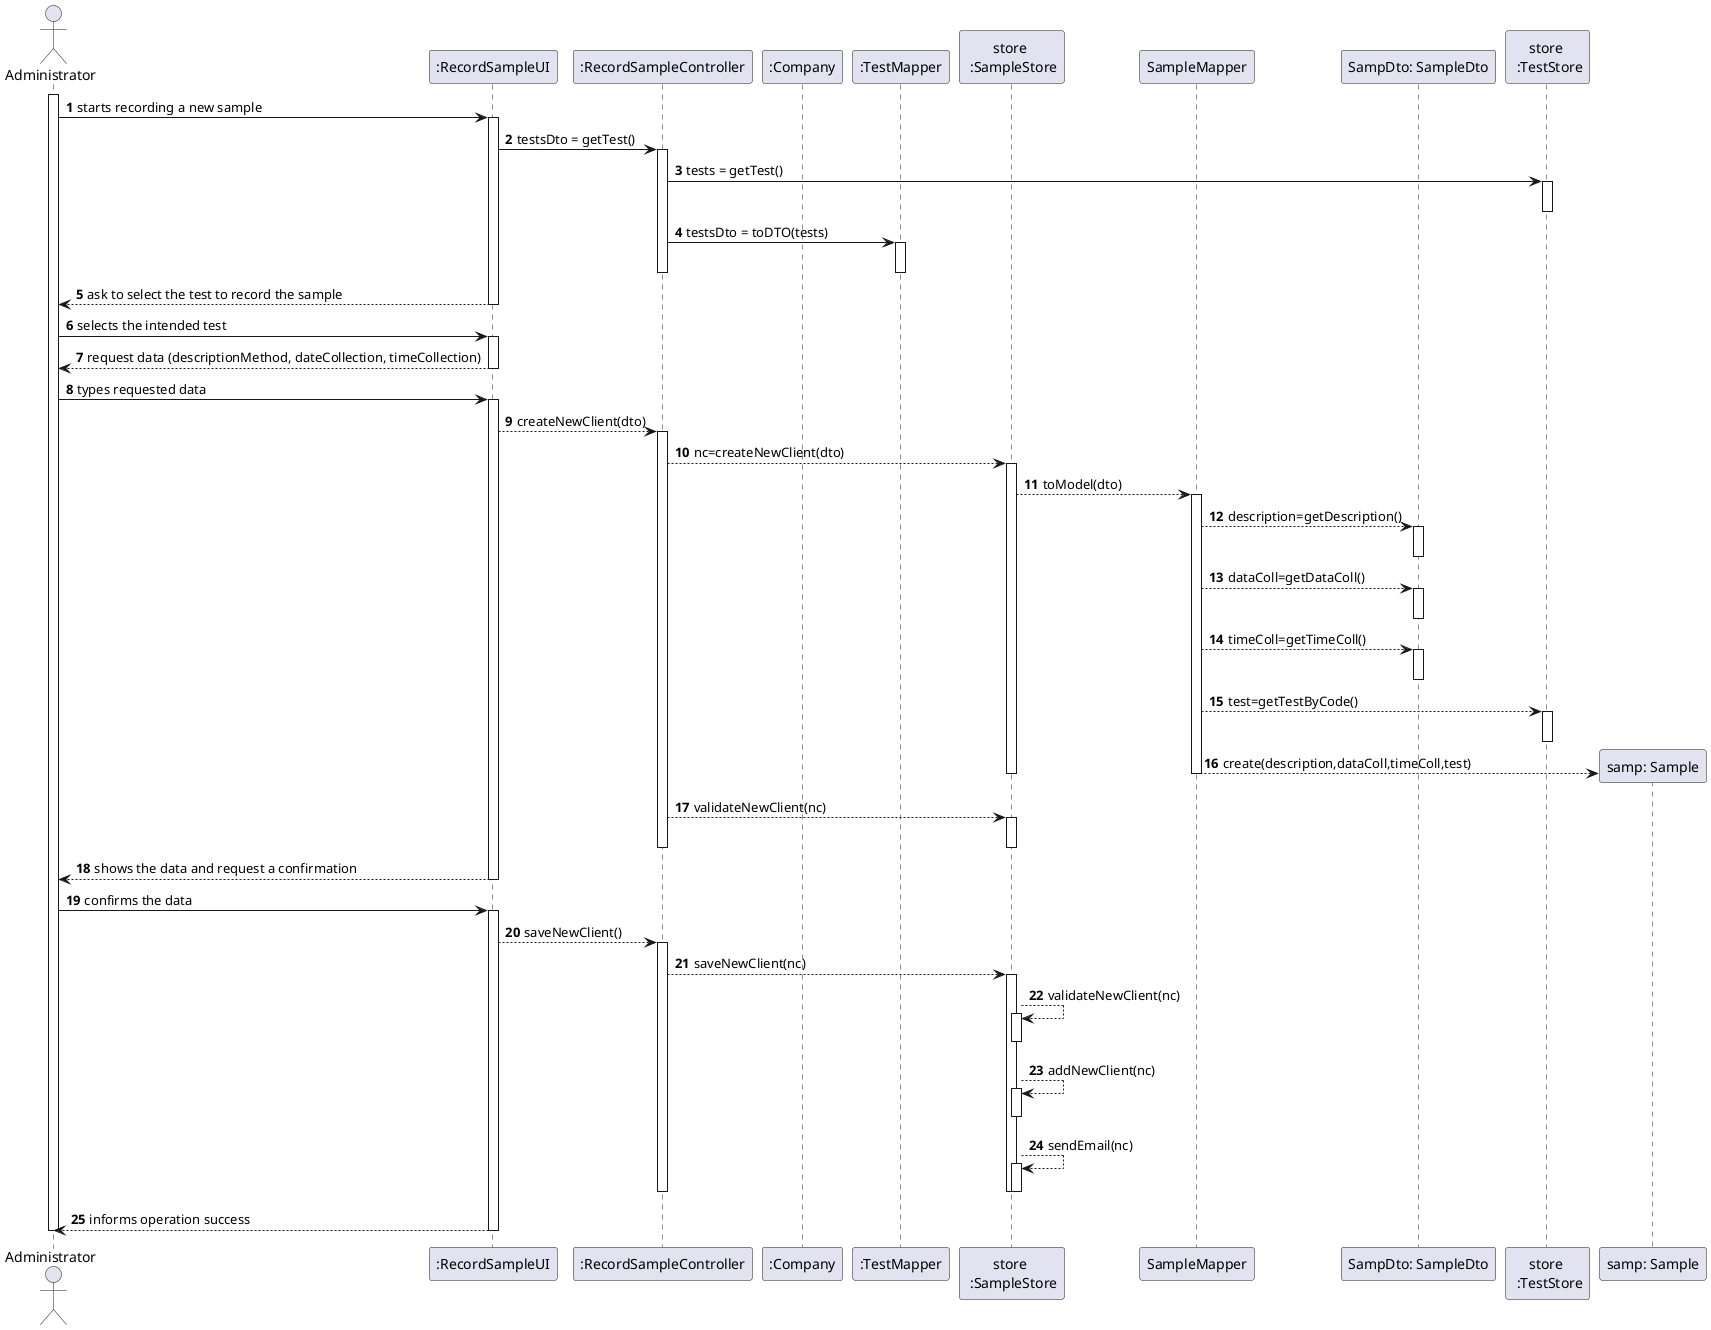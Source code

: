 @startuml
actor Administrator as Adm
participant ":RecordSampleUI" as Interface
participant ":RecordSampleController" as Controller
participant ":Company" as Company
participant ":TestMapper" as TM
participant "store \n :SampleStore" as SS
participant "SampleMapper" as SM
participant "SampDto: SampleDto" as SD
participant "store \n :TestStore" as TS




 
 
autonumber
activate Adm
Adm -> Interface: starts recording a new sample
activate Interface
Interface -> Controller: testsDto = getTest()
activate Controller
Controller -> TS: tests = getTest()
activate TS
deactivate TS
Controller -> TM: testsDto = toDTO(tests)
activate TM
deactivate TM
deactivate Controller
Interface --> Adm: ask to select the test to record the sample
deactivate Interface



Adm -> Interface: selects the intended test
activate Interface
Interface --> Adm: request data (descriptionMethod, dateCollection, timeCollection)
deactivate Interface


Adm -> Interface: types requested data
activate Interface
Interface-->Controller: createNewClient(dto)
activate Controller
Controller-->SS: nc=createNewClient(dto)
activate SS


SS-->SM: toModel(dto)
activate SM
SM-->SD: description=getDescription()
activate SD
deactivate SD
SM-->SD: dataColl=getDataColl()
activate SD
deactivate SD
SM-->SD: timeColl=getTimeColl()
activate SD
deactivate SD
SM-->TS: test=getTestByCode()
activate TS
deactivate TS




create "samp: Sample" as samp
SM-->samp:  create(description,dataColl,timeColl,test)



deactivate SM
deactivate SS

Controller-->SS:validateNewClient(nc)
Activate SS
deactivate SS

deactivate Controller

Interface--> Adm: shows the data and request a confirmation
deactivate Interface


Adm -> Interface: confirms the data
activate Interface
Interface-->Controller: saveNewClient()
activate Controller
Controller-->SS:saveNewClient(nc)
activate SS
SS-->SS:validateNewClient(nc)
activate SS
deactivate SS
SS-->SS:addNewClient(nc)
activate SS
deactivate SS
SS-->SS:sendEmail(nc)
activate SS
deactivate SS

deactivate SS
deactivate Controller
Interface--> Adm: informs operation success

deactivate Interface
deactivate Adm
@enduml